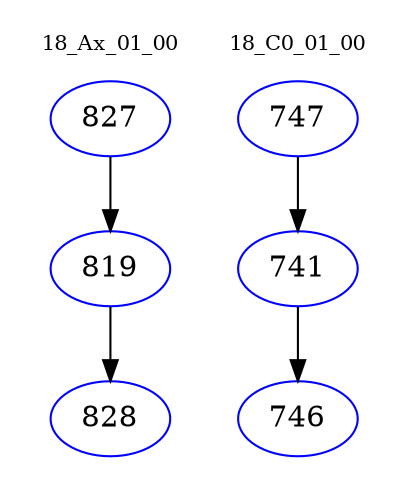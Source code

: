 digraph{
subgraph cluster_0 {
color = white
label = "18_Ax_01_00";
fontsize=10;
T0_827 [label="827", color="blue"]
T0_827 -> T0_819 [color="black"]
T0_819 [label="819", color="blue"]
T0_819 -> T0_828 [color="black"]
T0_828 [label="828", color="blue"]
}
subgraph cluster_1 {
color = white
label = "18_C0_01_00";
fontsize=10;
T1_747 [label="747", color="blue"]
T1_747 -> T1_741 [color="black"]
T1_741 [label="741", color="blue"]
T1_741 -> T1_746 [color="black"]
T1_746 [label="746", color="blue"]
}
}
